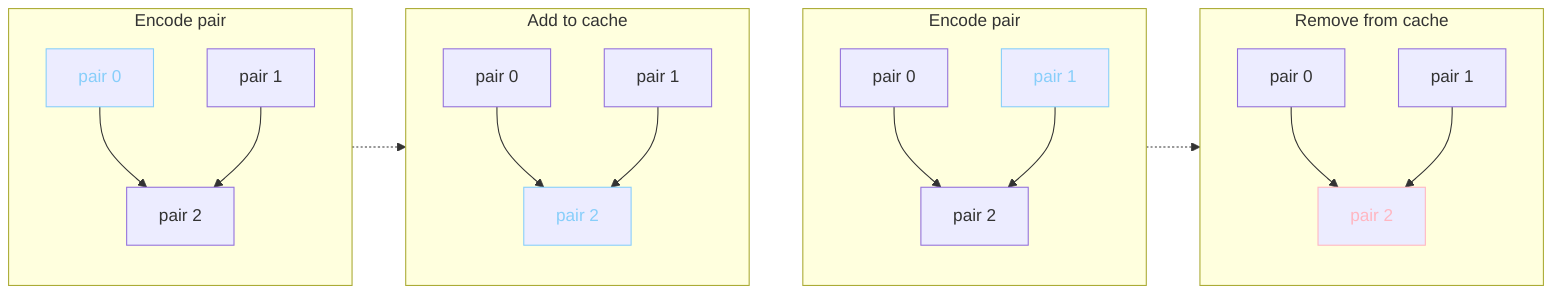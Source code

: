 flowchart LR
  subgraph s0[Encode pair]
    direction TB

    c0[pair 0]:::current --> c2[pair 2]
    c1[pair 1] --> c2
  end

  s0 -.-> s1

  subgraph s1[Add to cache]
    direction TB

    c3[pair 0] --> c5[pair 2]:::current
    c4[pair 1] --> c5
  end

  s1 ~~~ s2

  subgraph s2[Encode pair]
    direction TB

    c6[pair 0] --> c8[pair 2]
    c7[pair 1]:::current --> c8
  end

  s2 -.-> s3

  subgraph s3[Remove from cache]
    direction TB

    c9[pair 0] --> c11[pair 2]:::remove
    c10[pair 1] --> c11
  end

 classDef current color:lightskyblue,stroke:lightskyblue
 classDef remove color:lightpink,stroke:lightpink